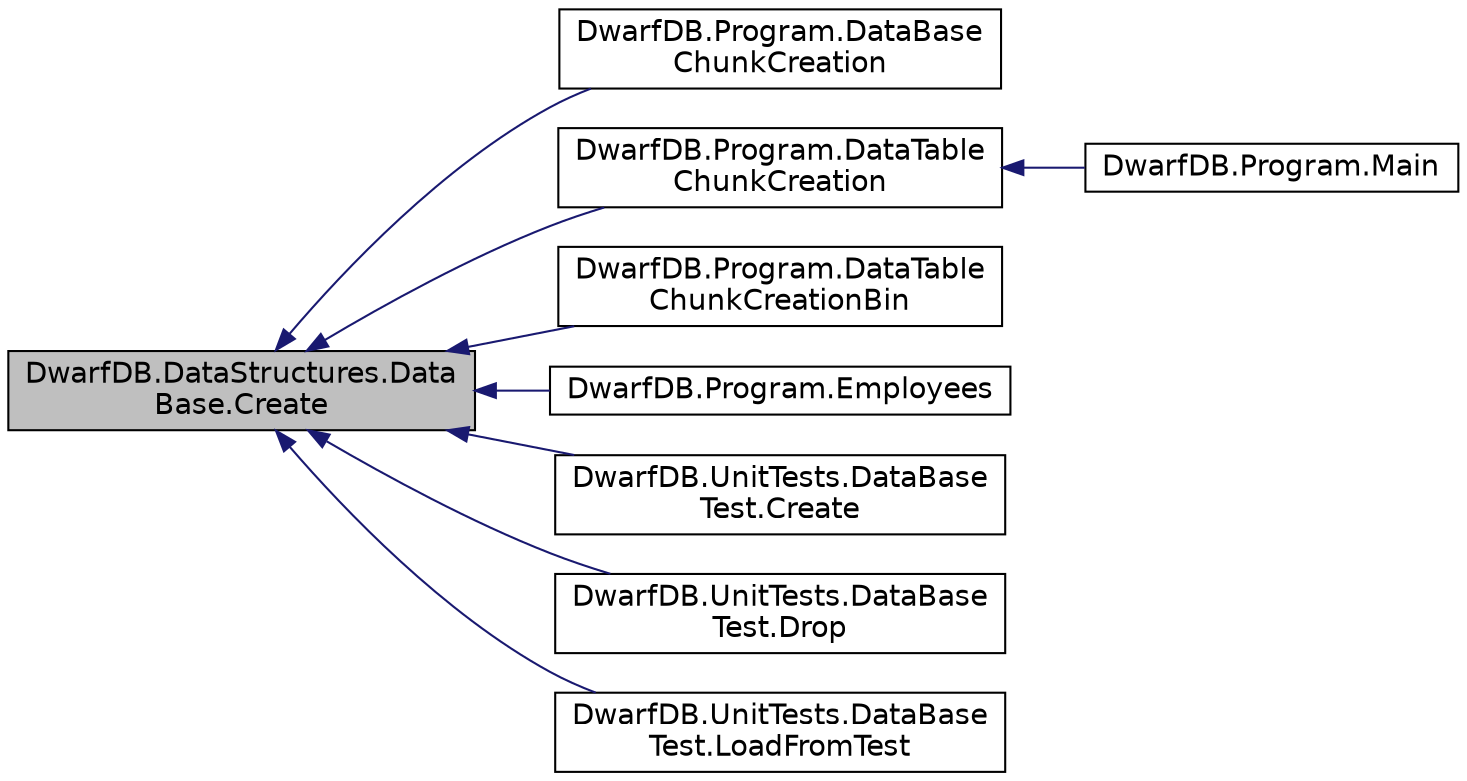 digraph "DwarfDB.DataStructures.DataBase.Create"
{
  edge [fontname="Helvetica",fontsize="14",labelfontname="Helvetica",labelfontsize="14"];
  node [fontname="Helvetica",fontsize="14",shape=record];
  rankdir="LR";
  Node1 [label="DwarfDB.DataStructures.Data\lBase.Create",height=0.2,width=0.4,color="black", fillcolor="grey75", style="filled", fontcolor="black"];
  Node1 -> Node2 [dir="back",color="midnightblue",fontsize="14",style="solid",fontname="Helvetica"];
  Node2 [label="DwarfDB.Program.DataBase\lChunkCreation",height=0.2,width=0.4,color="black", fillcolor="white", style="filled",URL="$d2/d9a/class_dwarf_d_b_1_1_program.html#af6bc5554955f41aa161cd638dd1fcbc1"];
  Node1 -> Node3 [dir="back",color="midnightblue",fontsize="14",style="solid",fontname="Helvetica"];
  Node3 [label="DwarfDB.Program.DataTable\lChunkCreation",height=0.2,width=0.4,color="black", fillcolor="white", style="filled",URL="$d2/d9a/class_dwarf_d_b_1_1_program.html#abab621dfeced1fb0c770bd5a1dffe3a6"];
  Node3 -> Node4 [dir="back",color="midnightblue",fontsize="14",style="solid",fontname="Helvetica"];
  Node4 [label="DwarfDB.Program.Main",height=0.2,width=0.4,color="black", fillcolor="white", style="filled",URL="$d2/d9a/class_dwarf_d_b_1_1_program.html#ad191792c625399b2912062074ad4476b"];
  Node1 -> Node5 [dir="back",color="midnightblue",fontsize="14",style="solid",fontname="Helvetica"];
  Node5 [label="DwarfDB.Program.DataTable\lChunkCreationBin",height=0.2,width=0.4,color="black", fillcolor="white", style="filled",URL="$d2/d9a/class_dwarf_d_b_1_1_program.html#a60895b1bdf744fc3697f0055faa754fe"];
  Node1 -> Node6 [dir="back",color="midnightblue",fontsize="14",style="solid",fontname="Helvetica"];
  Node6 [label="DwarfDB.Program.Employees",height=0.2,width=0.4,color="black", fillcolor="white", style="filled",URL="$d2/d9a/class_dwarf_d_b_1_1_program.html#a59b46f2c792386b7eaaf5419cd7656a0"];
  Node1 -> Node7 [dir="back",color="midnightblue",fontsize="14",style="solid",fontname="Helvetica"];
  Node7 [label="DwarfDB.UnitTests.DataBase\lTest.Create",height=0.2,width=0.4,color="black", fillcolor="white", style="filled",URL="$dc/db3/class_dwarf_d_b_1_1_unit_tests_1_1_data_base_test.html#a770bbf91e34112392e2385ea183ca7ee"];
  Node1 -> Node8 [dir="back",color="midnightblue",fontsize="14",style="solid",fontname="Helvetica"];
  Node8 [label="DwarfDB.UnitTests.DataBase\lTest.Drop",height=0.2,width=0.4,color="black", fillcolor="white", style="filled",URL="$dc/db3/class_dwarf_d_b_1_1_unit_tests_1_1_data_base_test.html#a610e7d4f17986f06492b36fcc75eb886"];
  Node1 -> Node9 [dir="back",color="midnightblue",fontsize="14",style="solid",fontname="Helvetica"];
  Node9 [label="DwarfDB.UnitTests.DataBase\lTest.LoadFromTest",height=0.2,width=0.4,color="black", fillcolor="white", style="filled",URL="$dc/db3/class_dwarf_d_b_1_1_unit_tests_1_1_data_base_test.html#acd150f5a1a2989534c6f45ebbd45671f"];
}
